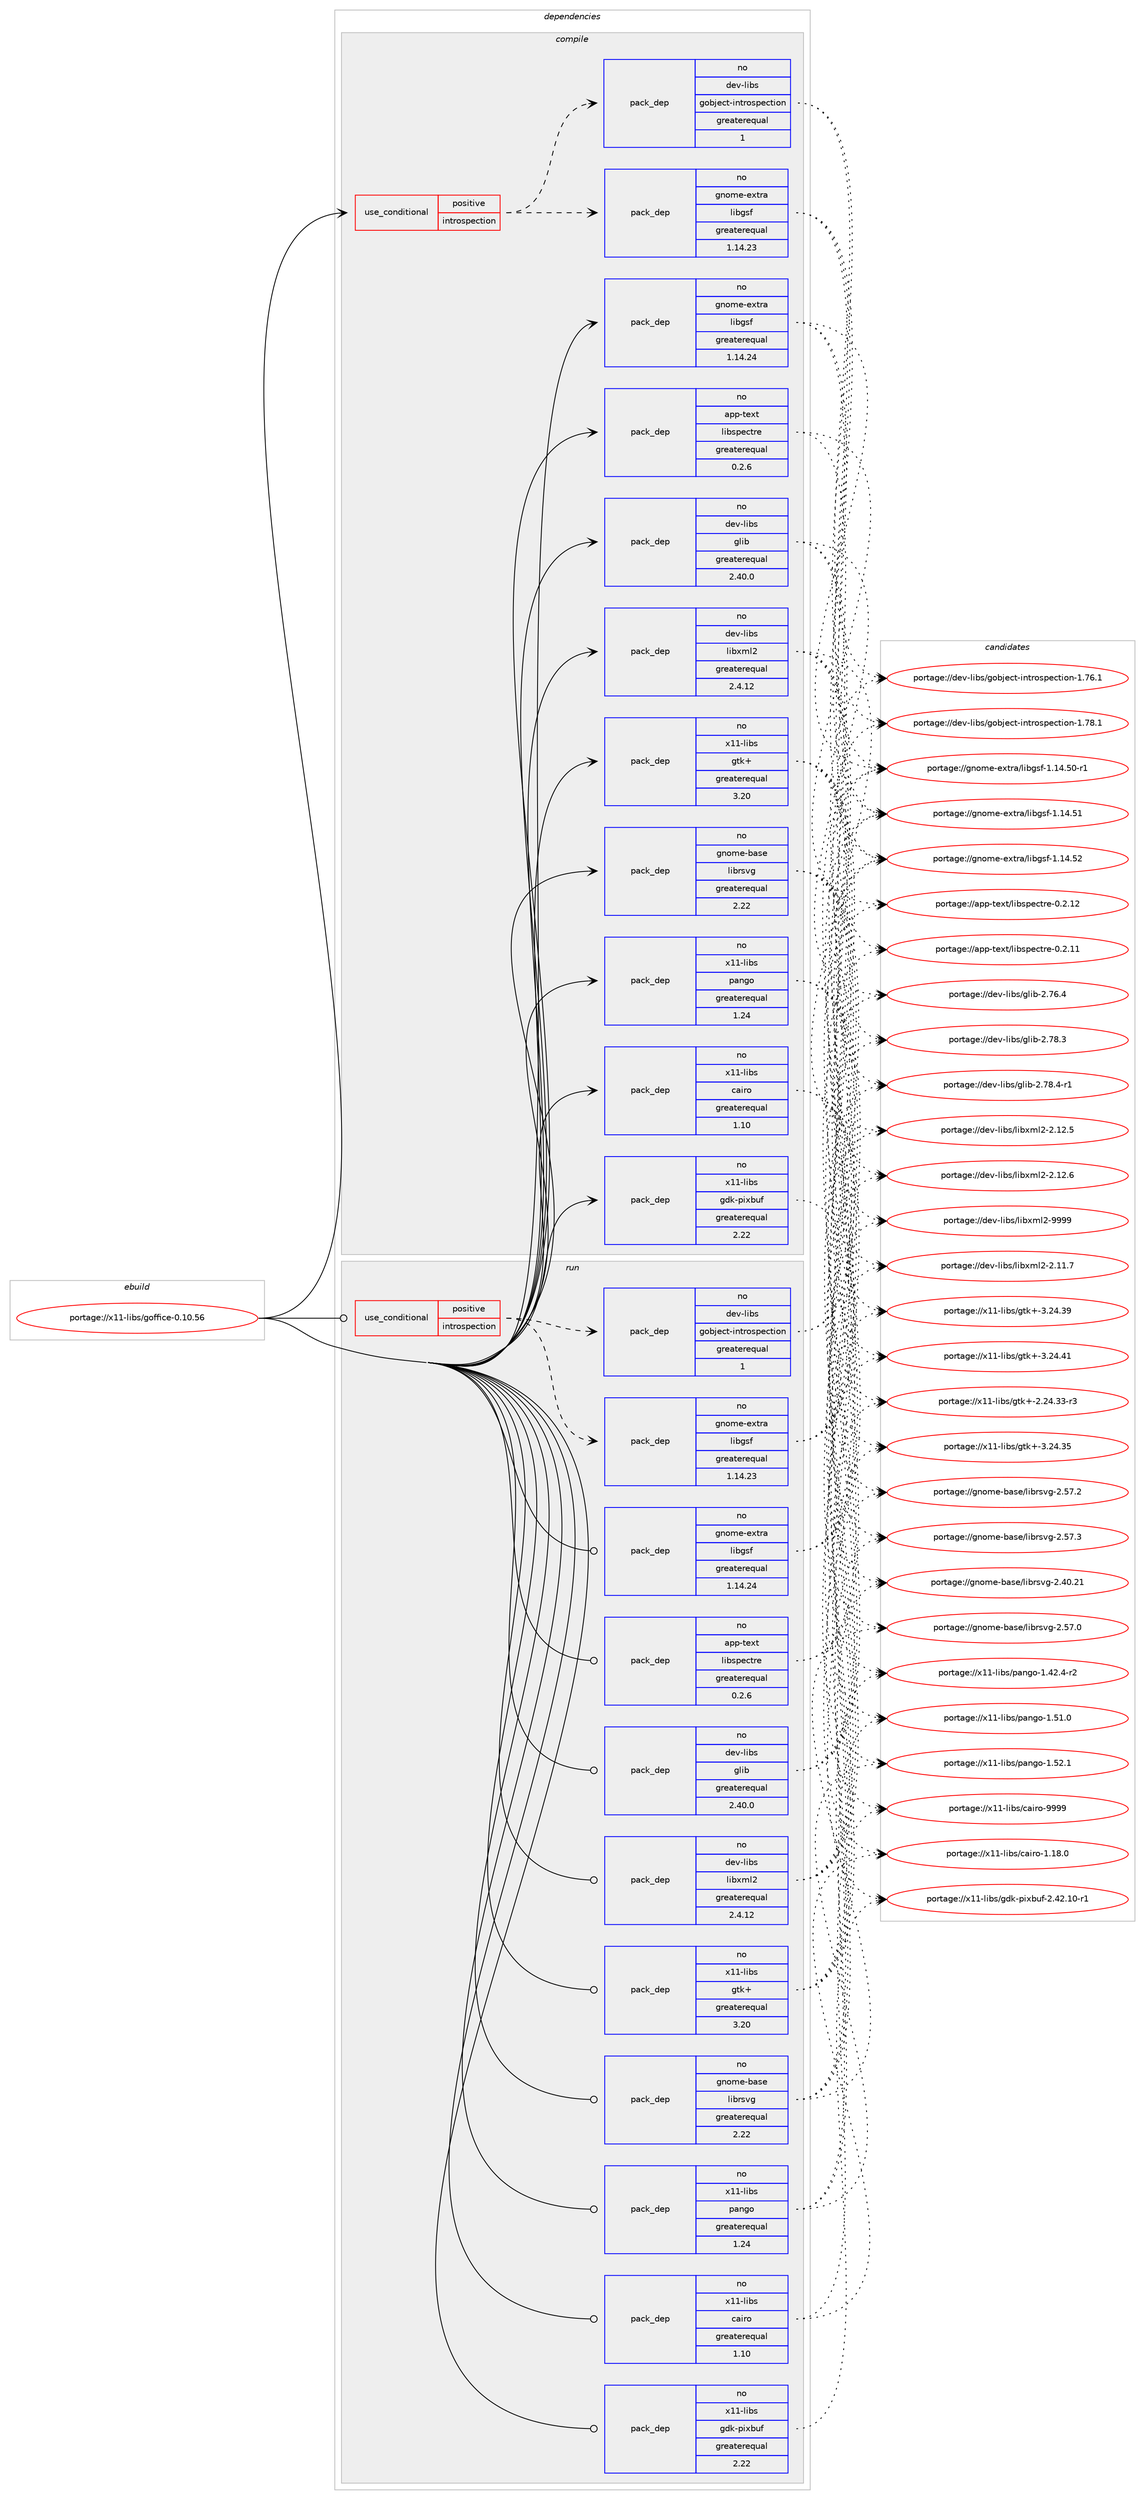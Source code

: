 digraph prolog {

# *************
# Graph options
# *************

newrank=true;
concentrate=true;
compound=true;
graph [rankdir=LR,fontname=Helvetica,fontsize=10,ranksep=1.5];#, ranksep=2.5, nodesep=0.2];
edge  [arrowhead=vee];
node  [fontname=Helvetica,fontsize=10];

# **********
# The ebuild
# **********

subgraph cluster_leftcol {
color=gray;
rank=same;
label=<<i>ebuild</i>>;
id [label="portage://x11-libs/goffice-0.10.56", color=red, width=4, href="../x11-libs/goffice-0.10.56.svg"];
}

# ****************
# The dependencies
# ****************

subgraph cluster_midcol {
color=gray;
label=<<i>dependencies</i>>;
subgraph cluster_compile {
fillcolor="#eeeeee";
style=filled;
label=<<i>compile</i>>;
subgraph cond3862 {
dependency6241 [label=<<TABLE BORDER="0" CELLBORDER="1" CELLSPACING="0" CELLPADDING="4"><TR><TD ROWSPAN="3" CELLPADDING="10">use_conditional</TD></TR><TR><TD>positive</TD></TR><TR><TD>introspection</TD></TR></TABLE>>, shape=none, color=red];
subgraph pack2230 {
dependency6242 [label=<<TABLE BORDER="0" CELLBORDER="1" CELLSPACING="0" CELLPADDING="4" WIDTH="220"><TR><TD ROWSPAN="6" CELLPADDING="30">pack_dep</TD></TR><TR><TD WIDTH="110">no</TD></TR><TR><TD>dev-libs</TD></TR><TR><TD>gobject-introspection</TD></TR><TR><TD>greaterequal</TD></TR><TR><TD>1</TD></TR></TABLE>>, shape=none, color=blue];
}
dependency6241:e -> dependency6242:w [weight=20,style="dashed",arrowhead="vee"];
subgraph pack2231 {
dependency6243 [label=<<TABLE BORDER="0" CELLBORDER="1" CELLSPACING="0" CELLPADDING="4" WIDTH="220"><TR><TD ROWSPAN="6" CELLPADDING="30">pack_dep</TD></TR><TR><TD WIDTH="110">no</TD></TR><TR><TD>gnome-extra</TD></TR><TR><TD>libgsf</TD></TR><TR><TD>greaterequal</TD></TR><TR><TD>1.14.23</TD></TR></TABLE>>, shape=none, color=blue];
}
dependency6241:e -> dependency6243:w [weight=20,style="dashed",arrowhead="vee"];
}
id:e -> dependency6241:w [weight=20,style="solid",arrowhead="vee"];
subgraph pack2232 {
dependency6244 [label=<<TABLE BORDER="0" CELLBORDER="1" CELLSPACING="0" CELLPADDING="4" WIDTH="220"><TR><TD ROWSPAN="6" CELLPADDING="30">pack_dep</TD></TR><TR><TD WIDTH="110">no</TD></TR><TR><TD>app-text</TD></TR><TR><TD>libspectre</TD></TR><TR><TD>greaterequal</TD></TR><TR><TD>0.2.6</TD></TR></TABLE>>, shape=none, color=blue];
}
id:e -> dependency6244:w [weight=20,style="solid",arrowhead="vee"];
subgraph pack2233 {
dependency6245 [label=<<TABLE BORDER="0" CELLBORDER="1" CELLSPACING="0" CELLPADDING="4" WIDTH="220"><TR><TD ROWSPAN="6" CELLPADDING="30">pack_dep</TD></TR><TR><TD WIDTH="110">no</TD></TR><TR><TD>dev-libs</TD></TR><TR><TD>glib</TD></TR><TR><TD>greaterequal</TD></TR><TR><TD>2.40.0</TD></TR></TABLE>>, shape=none, color=blue];
}
id:e -> dependency6245:w [weight=20,style="solid",arrowhead="vee"];
subgraph pack2234 {
dependency6246 [label=<<TABLE BORDER="0" CELLBORDER="1" CELLSPACING="0" CELLPADDING="4" WIDTH="220"><TR><TD ROWSPAN="6" CELLPADDING="30">pack_dep</TD></TR><TR><TD WIDTH="110">no</TD></TR><TR><TD>dev-libs</TD></TR><TR><TD>libxml2</TD></TR><TR><TD>greaterequal</TD></TR><TR><TD>2.4.12</TD></TR></TABLE>>, shape=none, color=blue];
}
id:e -> dependency6246:w [weight=20,style="solid",arrowhead="vee"];
# *** BEGIN UNKNOWN DEPENDENCY TYPE (TODO) ***
# id -> package_dependency(portage://x11-libs/goffice-0.10.56,install,no,dev-libs,libxslt,none,[,,],[],[])
# *** END UNKNOWN DEPENDENCY TYPE (TODO) ***

subgraph pack2235 {
dependency6247 [label=<<TABLE BORDER="0" CELLBORDER="1" CELLSPACING="0" CELLPADDING="4" WIDTH="220"><TR><TD ROWSPAN="6" CELLPADDING="30">pack_dep</TD></TR><TR><TD WIDTH="110">no</TD></TR><TR><TD>gnome-base</TD></TR><TR><TD>librsvg</TD></TR><TR><TD>greaterequal</TD></TR><TR><TD>2.22</TD></TR></TABLE>>, shape=none, color=blue];
}
id:e -> dependency6247:w [weight=20,style="solid",arrowhead="vee"];
subgraph pack2236 {
dependency6248 [label=<<TABLE BORDER="0" CELLBORDER="1" CELLSPACING="0" CELLPADDING="4" WIDTH="220"><TR><TD ROWSPAN="6" CELLPADDING="30">pack_dep</TD></TR><TR><TD WIDTH="110">no</TD></TR><TR><TD>gnome-extra</TD></TR><TR><TD>libgsf</TD></TR><TR><TD>greaterequal</TD></TR><TR><TD>1.14.24</TD></TR></TABLE>>, shape=none, color=blue];
}
id:e -> dependency6248:w [weight=20,style="solid",arrowhead="vee"];
subgraph pack2237 {
dependency6249 [label=<<TABLE BORDER="0" CELLBORDER="1" CELLSPACING="0" CELLPADDING="4" WIDTH="220"><TR><TD ROWSPAN="6" CELLPADDING="30">pack_dep</TD></TR><TR><TD WIDTH="110">no</TD></TR><TR><TD>x11-libs</TD></TR><TR><TD>cairo</TD></TR><TR><TD>greaterequal</TD></TR><TR><TD>1.10</TD></TR></TABLE>>, shape=none, color=blue];
}
id:e -> dependency6249:w [weight=20,style="solid",arrowhead="vee"];
subgraph pack2238 {
dependency6250 [label=<<TABLE BORDER="0" CELLBORDER="1" CELLSPACING="0" CELLPADDING="4" WIDTH="220"><TR><TD ROWSPAN="6" CELLPADDING="30">pack_dep</TD></TR><TR><TD WIDTH="110">no</TD></TR><TR><TD>x11-libs</TD></TR><TR><TD>gdk-pixbuf</TD></TR><TR><TD>greaterequal</TD></TR><TR><TD>2.22</TD></TR></TABLE>>, shape=none, color=blue];
}
id:e -> dependency6250:w [weight=20,style="solid",arrowhead="vee"];
subgraph pack2239 {
dependency6251 [label=<<TABLE BORDER="0" CELLBORDER="1" CELLSPACING="0" CELLPADDING="4" WIDTH="220"><TR><TD ROWSPAN="6" CELLPADDING="30">pack_dep</TD></TR><TR><TD WIDTH="110">no</TD></TR><TR><TD>x11-libs</TD></TR><TR><TD>gtk+</TD></TR><TR><TD>greaterequal</TD></TR><TR><TD>3.20</TD></TR></TABLE>>, shape=none, color=blue];
}
id:e -> dependency6251:w [weight=20,style="solid",arrowhead="vee"];
# *** BEGIN UNKNOWN DEPENDENCY TYPE (TODO) ***
# id -> package_dependency(portage://x11-libs/goffice-0.10.56,install,no,x11-libs,libXext,none,[,,],any_same_slot,[])
# *** END UNKNOWN DEPENDENCY TYPE (TODO) ***

# *** BEGIN UNKNOWN DEPENDENCY TYPE (TODO) ***
# id -> package_dependency(portage://x11-libs/goffice-0.10.56,install,no,x11-libs,libXrender,none,[,,],any_same_slot,[])
# *** END UNKNOWN DEPENDENCY TYPE (TODO) ***

subgraph pack2240 {
dependency6252 [label=<<TABLE BORDER="0" CELLBORDER="1" CELLSPACING="0" CELLPADDING="4" WIDTH="220"><TR><TD ROWSPAN="6" CELLPADDING="30">pack_dep</TD></TR><TR><TD WIDTH="110">no</TD></TR><TR><TD>x11-libs</TD></TR><TR><TD>pango</TD></TR><TR><TD>greaterequal</TD></TR><TR><TD>1.24</TD></TR></TABLE>>, shape=none, color=blue];
}
id:e -> dependency6252:w [weight=20,style="solid",arrowhead="vee"];
}
subgraph cluster_compileandrun {
fillcolor="#eeeeee";
style=filled;
label=<<i>compile and run</i>>;
}
subgraph cluster_run {
fillcolor="#eeeeee";
style=filled;
label=<<i>run</i>>;
subgraph cond3863 {
dependency6253 [label=<<TABLE BORDER="0" CELLBORDER="1" CELLSPACING="0" CELLPADDING="4"><TR><TD ROWSPAN="3" CELLPADDING="10">use_conditional</TD></TR><TR><TD>positive</TD></TR><TR><TD>introspection</TD></TR></TABLE>>, shape=none, color=red];
subgraph pack2241 {
dependency6254 [label=<<TABLE BORDER="0" CELLBORDER="1" CELLSPACING="0" CELLPADDING="4" WIDTH="220"><TR><TD ROWSPAN="6" CELLPADDING="30">pack_dep</TD></TR><TR><TD WIDTH="110">no</TD></TR><TR><TD>dev-libs</TD></TR><TR><TD>gobject-introspection</TD></TR><TR><TD>greaterequal</TD></TR><TR><TD>1</TD></TR></TABLE>>, shape=none, color=blue];
}
dependency6253:e -> dependency6254:w [weight=20,style="dashed",arrowhead="vee"];
subgraph pack2242 {
dependency6255 [label=<<TABLE BORDER="0" CELLBORDER="1" CELLSPACING="0" CELLPADDING="4" WIDTH="220"><TR><TD ROWSPAN="6" CELLPADDING="30">pack_dep</TD></TR><TR><TD WIDTH="110">no</TD></TR><TR><TD>gnome-extra</TD></TR><TR><TD>libgsf</TD></TR><TR><TD>greaterequal</TD></TR><TR><TD>1.14.23</TD></TR></TABLE>>, shape=none, color=blue];
}
dependency6253:e -> dependency6255:w [weight=20,style="dashed",arrowhead="vee"];
}
id:e -> dependency6253:w [weight=20,style="solid",arrowhead="odot"];
subgraph pack2243 {
dependency6256 [label=<<TABLE BORDER="0" CELLBORDER="1" CELLSPACING="0" CELLPADDING="4" WIDTH="220"><TR><TD ROWSPAN="6" CELLPADDING="30">pack_dep</TD></TR><TR><TD WIDTH="110">no</TD></TR><TR><TD>app-text</TD></TR><TR><TD>libspectre</TD></TR><TR><TD>greaterequal</TD></TR><TR><TD>0.2.6</TD></TR></TABLE>>, shape=none, color=blue];
}
id:e -> dependency6256:w [weight=20,style="solid",arrowhead="odot"];
subgraph pack2244 {
dependency6257 [label=<<TABLE BORDER="0" CELLBORDER="1" CELLSPACING="0" CELLPADDING="4" WIDTH="220"><TR><TD ROWSPAN="6" CELLPADDING="30">pack_dep</TD></TR><TR><TD WIDTH="110">no</TD></TR><TR><TD>dev-libs</TD></TR><TR><TD>glib</TD></TR><TR><TD>greaterequal</TD></TR><TR><TD>2.40.0</TD></TR></TABLE>>, shape=none, color=blue];
}
id:e -> dependency6257:w [weight=20,style="solid",arrowhead="odot"];
subgraph pack2245 {
dependency6258 [label=<<TABLE BORDER="0" CELLBORDER="1" CELLSPACING="0" CELLPADDING="4" WIDTH="220"><TR><TD ROWSPAN="6" CELLPADDING="30">pack_dep</TD></TR><TR><TD WIDTH="110">no</TD></TR><TR><TD>dev-libs</TD></TR><TR><TD>libxml2</TD></TR><TR><TD>greaterequal</TD></TR><TR><TD>2.4.12</TD></TR></TABLE>>, shape=none, color=blue];
}
id:e -> dependency6258:w [weight=20,style="solid",arrowhead="odot"];
# *** BEGIN UNKNOWN DEPENDENCY TYPE (TODO) ***
# id -> package_dependency(portage://x11-libs/goffice-0.10.56,run,no,dev-libs,libxslt,none,[,,],[],[])
# *** END UNKNOWN DEPENDENCY TYPE (TODO) ***

subgraph pack2246 {
dependency6259 [label=<<TABLE BORDER="0" CELLBORDER="1" CELLSPACING="0" CELLPADDING="4" WIDTH="220"><TR><TD ROWSPAN="6" CELLPADDING="30">pack_dep</TD></TR><TR><TD WIDTH="110">no</TD></TR><TR><TD>gnome-base</TD></TR><TR><TD>librsvg</TD></TR><TR><TD>greaterequal</TD></TR><TR><TD>2.22</TD></TR></TABLE>>, shape=none, color=blue];
}
id:e -> dependency6259:w [weight=20,style="solid",arrowhead="odot"];
subgraph pack2247 {
dependency6260 [label=<<TABLE BORDER="0" CELLBORDER="1" CELLSPACING="0" CELLPADDING="4" WIDTH="220"><TR><TD ROWSPAN="6" CELLPADDING="30">pack_dep</TD></TR><TR><TD WIDTH="110">no</TD></TR><TR><TD>gnome-extra</TD></TR><TR><TD>libgsf</TD></TR><TR><TD>greaterequal</TD></TR><TR><TD>1.14.24</TD></TR></TABLE>>, shape=none, color=blue];
}
id:e -> dependency6260:w [weight=20,style="solid",arrowhead="odot"];
subgraph pack2248 {
dependency6261 [label=<<TABLE BORDER="0" CELLBORDER="1" CELLSPACING="0" CELLPADDING="4" WIDTH="220"><TR><TD ROWSPAN="6" CELLPADDING="30">pack_dep</TD></TR><TR><TD WIDTH="110">no</TD></TR><TR><TD>x11-libs</TD></TR><TR><TD>cairo</TD></TR><TR><TD>greaterequal</TD></TR><TR><TD>1.10</TD></TR></TABLE>>, shape=none, color=blue];
}
id:e -> dependency6261:w [weight=20,style="solid",arrowhead="odot"];
subgraph pack2249 {
dependency6262 [label=<<TABLE BORDER="0" CELLBORDER="1" CELLSPACING="0" CELLPADDING="4" WIDTH="220"><TR><TD ROWSPAN="6" CELLPADDING="30">pack_dep</TD></TR><TR><TD WIDTH="110">no</TD></TR><TR><TD>x11-libs</TD></TR><TR><TD>gdk-pixbuf</TD></TR><TR><TD>greaterequal</TD></TR><TR><TD>2.22</TD></TR></TABLE>>, shape=none, color=blue];
}
id:e -> dependency6262:w [weight=20,style="solid",arrowhead="odot"];
subgraph pack2250 {
dependency6263 [label=<<TABLE BORDER="0" CELLBORDER="1" CELLSPACING="0" CELLPADDING="4" WIDTH="220"><TR><TD ROWSPAN="6" CELLPADDING="30">pack_dep</TD></TR><TR><TD WIDTH="110">no</TD></TR><TR><TD>x11-libs</TD></TR><TR><TD>gtk+</TD></TR><TR><TD>greaterequal</TD></TR><TR><TD>3.20</TD></TR></TABLE>>, shape=none, color=blue];
}
id:e -> dependency6263:w [weight=20,style="solid",arrowhead="odot"];
# *** BEGIN UNKNOWN DEPENDENCY TYPE (TODO) ***
# id -> package_dependency(portage://x11-libs/goffice-0.10.56,run,no,x11-libs,libXext,none,[,,],any_same_slot,[])
# *** END UNKNOWN DEPENDENCY TYPE (TODO) ***

# *** BEGIN UNKNOWN DEPENDENCY TYPE (TODO) ***
# id -> package_dependency(portage://x11-libs/goffice-0.10.56,run,no,x11-libs,libXrender,none,[,,],any_same_slot,[])
# *** END UNKNOWN DEPENDENCY TYPE (TODO) ***

subgraph pack2251 {
dependency6264 [label=<<TABLE BORDER="0" CELLBORDER="1" CELLSPACING="0" CELLPADDING="4" WIDTH="220"><TR><TD ROWSPAN="6" CELLPADDING="30">pack_dep</TD></TR><TR><TD WIDTH="110">no</TD></TR><TR><TD>x11-libs</TD></TR><TR><TD>pango</TD></TR><TR><TD>greaterequal</TD></TR><TR><TD>1.24</TD></TR></TABLE>>, shape=none, color=blue];
}
id:e -> dependency6264:w [weight=20,style="solid",arrowhead="odot"];
}
}

# **************
# The candidates
# **************

subgraph cluster_choices {
rank=same;
color=gray;
label=<<i>candidates</i>>;

subgraph choice2230 {
color=black;
nodesep=1;
choice1001011184510810598115471031119810610199116451051101161141111151121019911610511111045494655544649 [label="portage://dev-libs/gobject-introspection-1.76.1", color=red, width=4,href="../dev-libs/gobject-introspection-1.76.1.svg"];
choice1001011184510810598115471031119810610199116451051101161141111151121019911610511111045494655564649 [label="portage://dev-libs/gobject-introspection-1.78.1", color=red, width=4,href="../dev-libs/gobject-introspection-1.78.1.svg"];
dependency6242:e -> choice1001011184510810598115471031119810610199116451051101161141111151121019911610511111045494655544649:w [style=dotted,weight="100"];
dependency6242:e -> choice1001011184510810598115471031119810610199116451051101161141111151121019911610511111045494655564649:w [style=dotted,weight="100"];
}
subgraph choice2231 {
color=black;
nodesep=1;
choice1031101111091014510112011611497471081059810311510245494649524653484511449 [label="portage://gnome-extra/libgsf-1.14.50-r1", color=red, width=4,href="../gnome-extra/libgsf-1.14.50-r1.svg"];
choice103110111109101451011201161149747108105981031151024549464952465349 [label="portage://gnome-extra/libgsf-1.14.51", color=red, width=4,href="../gnome-extra/libgsf-1.14.51.svg"];
choice103110111109101451011201161149747108105981031151024549464952465350 [label="portage://gnome-extra/libgsf-1.14.52", color=red, width=4,href="../gnome-extra/libgsf-1.14.52.svg"];
dependency6243:e -> choice1031101111091014510112011611497471081059810311510245494649524653484511449:w [style=dotted,weight="100"];
dependency6243:e -> choice103110111109101451011201161149747108105981031151024549464952465349:w [style=dotted,weight="100"];
dependency6243:e -> choice103110111109101451011201161149747108105981031151024549464952465350:w [style=dotted,weight="100"];
}
subgraph choice2232 {
color=black;
nodesep=1;
choice971121124511610112011647108105981151121019911611410145484650464949 [label="portage://app-text/libspectre-0.2.11", color=red, width=4,href="../app-text/libspectre-0.2.11.svg"];
choice971121124511610112011647108105981151121019911611410145484650464950 [label="portage://app-text/libspectre-0.2.12", color=red, width=4,href="../app-text/libspectre-0.2.12.svg"];
dependency6244:e -> choice971121124511610112011647108105981151121019911611410145484650464949:w [style=dotted,weight="100"];
dependency6244:e -> choice971121124511610112011647108105981151121019911611410145484650464950:w [style=dotted,weight="100"];
}
subgraph choice2233 {
color=black;
nodesep=1;
choice1001011184510810598115471031081059845504655544652 [label="portage://dev-libs/glib-2.76.4", color=red, width=4,href="../dev-libs/glib-2.76.4.svg"];
choice1001011184510810598115471031081059845504655564651 [label="portage://dev-libs/glib-2.78.3", color=red, width=4,href="../dev-libs/glib-2.78.3.svg"];
choice10010111845108105981154710310810598455046555646524511449 [label="portage://dev-libs/glib-2.78.4-r1", color=red, width=4,href="../dev-libs/glib-2.78.4-r1.svg"];
dependency6245:e -> choice1001011184510810598115471031081059845504655544652:w [style=dotted,weight="100"];
dependency6245:e -> choice1001011184510810598115471031081059845504655564651:w [style=dotted,weight="100"];
dependency6245:e -> choice10010111845108105981154710310810598455046555646524511449:w [style=dotted,weight="100"];
}
subgraph choice2234 {
color=black;
nodesep=1;
choice100101118451081059811547108105981201091085045504649494655 [label="portage://dev-libs/libxml2-2.11.7", color=red, width=4,href="../dev-libs/libxml2-2.11.7.svg"];
choice100101118451081059811547108105981201091085045504649504653 [label="portage://dev-libs/libxml2-2.12.5", color=red, width=4,href="../dev-libs/libxml2-2.12.5.svg"];
choice100101118451081059811547108105981201091085045504649504654 [label="portage://dev-libs/libxml2-2.12.6", color=red, width=4,href="../dev-libs/libxml2-2.12.6.svg"];
choice10010111845108105981154710810598120109108504557575757 [label="portage://dev-libs/libxml2-9999", color=red, width=4,href="../dev-libs/libxml2-9999.svg"];
dependency6246:e -> choice100101118451081059811547108105981201091085045504649494655:w [style=dotted,weight="100"];
dependency6246:e -> choice100101118451081059811547108105981201091085045504649504653:w [style=dotted,weight="100"];
dependency6246:e -> choice100101118451081059811547108105981201091085045504649504654:w [style=dotted,weight="100"];
dependency6246:e -> choice10010111845108105981154710810598120109108504557575757:w [style=dotted,weight="100"];
}
subgraph choice2235 {
color=black;
nodesep=1;
choice10311011110910145989711510147108105981141151181034550465248465049 [label="portage://gnome-base/librsvg-2.40.21", color=red, width=4,href="../gnome-base/librsvg-2.40.21.svg"];
choice103110111109101459897115101471081059811411511810345504653554648 [label="portage://gnome-base/librsvg-2.57.0", color=red, width=4,href="../gnome-base/librsvg-2.57.0.svg"];
choice103110111109101459897115101471081059811411511810345504653554650 [label="portage://gnome-base/librsvg-2.57.2", color=red, width=4,href="../gnome-base/librsvg-2.57.2.svg"];
choice103110111109101459897115101471081059811411511810345504653554651 [label="portage://gnome-base/librsvg-2.57.3", color=red, width=4,href="../gnome-base/librsvg-2.57.3.svg"];
dependency6247:e -> choice10311011110910145989711510147108105981141151181034550465248465049:w [style=dotted,weight="100"];
dependency6247:e -> choice103110111109101459897115101471081059811411511810345504653554648:w [style=dotted,weight="100"];
dependency6247:e -> choice103110111109101459897115101471081059811411511810345504653554650:w [style=dotted,weight="100"];
dependency6247:e -> choice103110111109101459897115101471081059811411511810345504653554651:w [style=dotted,weight="100"];
}
subgraph choice2236 {
color=black;
nodesep=1;
choice1031101111091014510112011611497471081059810311510245494649524653484511449 [label="portage://gnome-extra/libgsf-1.14.50-r1", color=red, width=4,href="../gnome-extra/libgsf-1.14.50-r1.svg"];
choice103110111109101451011201161149747108105981031151024549464952465349 [label="portage://gnome-extra/libgsf-1.14.51", color=red, width=4,href="../gnome-extra/libgsf-1.14.51.svg"];
choice103110111109101451011201161149747108105981031151024549464952465350 [label="portage://gnome-extra/libgsf-1.14.52", color=red, width=4,href="../gnome-extra/libgsf-1.14.52.svg"];
dependency6248:e -> choice1031101111091014510112011611497471081059810311510245494649524653484511449:w [style=dotted,weight="100"];
dependency6248:e -> choice103110111109101451011201161149747108105981031151024549464952465349:w [style=dotted,weight="100"];
dependency6248:e -> choice103110111109101451011201161149747108105981031151024549464952465350:w [style=dotted,weight="100"];
}
subgraph choice2237 {
color=black;
nodesep=1;
choice1204949451081059811547999710511411145494649564648 [label="portage://x11-libs/cairo-1.18.0", color=red, width=4,href="../x11-libs/cairo-1.18.0.svg"];
choice120494945108105981154799971051141114557575757 [label="portage://x11-libs/cairo-9999", color=red, width=4,href="../x11-libs/cairo-9999.svg"];
dependency6249:e -> choice1204949451081059811547999710511411145494649564648:w [style=dotted,weight="100"];
dependency6249:e -> choice120494945108105981154799971051141114557575757:w [style=dotted,weight="100"];
}
subgraph choice2238 {
color=black;
nodesep=1;
choice1204949451081059811547103100107451121051209811710245504652504649484511449 [label="portage://x11-libs/gdk-pixbuf-2.42.10-r1", color=red, width=4,href="../x11-libs/gdk-pixbuf-2.42.10-r1.svg"];
dependency6250:e -> choice1204949451081059811547103100107451121051209811710245504652504649484511449:w [style=dotted,weight="100"];
}
subgraph choice2239 {
color=black;
nodesep=1;
choice12049494510810598115471031161074345504650524651514511451 [label="portage://x11-libs/gtk+-2.24.33-r3", color=red, width=4,href="../x11-libs/gtk+-2.24.33-r3.svg"];
choice1204949451081059811547103116107434551465052465153 [label="portage://x11-libs/gtk+-3.24.35", color=red, width=4,href="../x11-libs/gtk+-3.24.35.svg"];
choice1204949451081059811547103116107434551465052465157 [label="portage://x11-libs/gtk+-3.24.39", color=red, width=4,href="../x11-libs/gtk+-3.24.39.svg"];
choice1204949451081059811547103116107434551465052465249 [label="portage://x11-libs/gtk+-3.24.41", color=red, width=4,href="../x11-libs/gtk+-3.24.41.svg"];
dependency6251:e -> choice12049494510810598115471031161074345504650524651514511451:w [style=dotted,weight="100"];
dependency6251:e -> choice1204949451081059811547103116107434551465052465153:w [style=dotted,weight="100"];
dependency6251:e -> choice1204949451081059811547103116107434551465052465157:w [style=dotted,weight="100"];
dependency6251:e -> choice1204949451081059811547103116107434551465052465249:w [style=dotted,weight="100"];
}
subgraph choice2240 {
color=black;
nodesep=1;
choice120494945108105981154711297110103111454946525046524511450 [label="portage://x11-libs/pango-1.42.4-r2", color=red, width=4,href="../x11-libs/pango-1.42.4-r2.svg"];
choice12049494510810598115471129711010311145494653494648 [label="portage://x11-libs/pango-1.51.0", color=red, width=4,href="../x11-libs/pango-1.51.0.svg"];
choice12049494510810598115471129711010311145494653504649 [label="portage://x11-libs/pango-1.52.1", color=red, width=4,href="../x11-libs/pango-1.52.1.svg"];
dependency6252:e -> choice120494945108105981154711297110103111454946525046524511450:w [style=dotted,weight="100"];
dependency6252:e -> choice12049494510810598115471129711010311145494653494648:w [style=dotted,weight="100"];
dependency6252:e -> choice12049494510810598115471129711010311145494653504649:w [style=dotted,weight="100"];
}
subgraph choice2241 {
color=black;
nodesep=1;
choice1001011184510810598115471031119810610199116451051101161141111151121019911610511111045494655544649 [label="portage://dev-libs/gobject-introspection-1.76.1", color=red, width=4,href="../dev-libs/gobject-introspection-1.76.1.svg"];
choice1001011184510810598115471031119810610199116451051101161141111151121019911610511111045494655564649 [label="portage://dev-libs/gobject-introspection-1.78.1", color=red, width=4,href="../dev-libs/gobject-introspection-1.78.1.svg"];
dependency6254:e -> choice1001011184510810598115471031119810610199116451051101161141111151121019911610511111045494655544649:w [style=dotted,weight="100"];
dependency6254:e -> choice1001011184510810598115471031119810610199116451051101161141111151121019911610511111045494655564649:w [style=dotted,weight="100"];
}
subgraph choice2242 {
color=black;
nodesep=1;
choice1031101111091014510112011611497471081059810311510245494649524653484511449 [label="portage://gnome-extra/libgsf-1.14.50-r1", color=red, width=4,href="../gnome-extra/libgsf-1.14.50-r1.svg"];
choice103110111109101451011201161149747108105981031151024549464952465349 [label="portage://gnome-extra/libgsf-1.14.51", color=red, width=4,href="../gnome-extra/libgsf-1.14.51.svg"];
choice103110111109101451011201161149747108105981031151024549464952465350 [label="portage://gnome-extra/libgsf-1.14.52", color=red, width=4,href="../gnome-extra/libgsf-1.14.52.svg"];
dependency6255:e -> choice1031101111091014510112011611497471081059810311510245494649524653484511449:w [style=dotted,weight="100"];
dependency6255:e -> choice103110111109101451011201161149747108105981031151024549464952465349:w [style=dotted,weight="100"];
dependency6255:e -> choice103110111109101451011201161149747108105981031151024549464952465350:w [style=dotted,weight="100"];
}
subgraph choice2243 {
color=black;
nodesep=1;
choice971121124511610112011647108105981151121019911611410145484650464949 [label="portage://app-text/libspectre-0.2.11", color=red, width=4,href="../app-text/libspectre-0.2.11.svg"];
choice971121124511610112011647108105981151121019911611410145484650464950 [label="portage://app-text/libspectre-0.2.12", color=red, width=4,href="../app-text/libspectre-0.2.12.svg"];
dependency6256:e -> choice971121124511610112011647108105981151121019911611410145484650464949:w [style=dotted,weight="100"];
dependency6256:e -> choice971121124511610112011647108105981151121019911611410145484650464950:w [style=dotted,weight="100"];
}
subgraph choice2244 {
color=black;
nodesep=1;
choice1001011184510810598115471031081059845504655544652 [label="portage://dev-libs/glib-2.76.4", color=red, width=4,href="../dev-libs/glib-2.76.4.svg"];
choice1001011184510810598115471031081059845504655564651 [label="portage://dev-libs/glib-2.78.3", color=red, width=4,href="../dev-libs/glib-2.78.3.svg"];
choice10010111845108105981154710310810598455046555646524511449 [label="portage://dev-libs/glib-2.78.4-r1", color=red, width=4,href="../dev-libs/glib-2.78.4-r1.svg"];
dependency6257:e -> choice1001011184510810598115471031081059845504655544652:w [style=dotted,weight="100"];
dependency6257:e -> choice1001011184510810598115471031081059845504655564651:w [style=dotted,weight="100"];
dependency6257:e -> choice10010111845108105981154710310810598455046555646524511449:w [style=dotted,weight="100"];
}
subgraph choice2245 {
color=black;
nodesep=1;
choice100101118451081059811547108105981201091085045504649494655 [label="portage://dev-libs/libxml2-2.11.7", color=red, width=4,href="../dev-libs/libxml2-2.11.7.svg"];
choice100101118451081059811547108105981201091085045504649504653 [label="portage://dev-libs/libxml2-2.12.5", color=red, width=4,href="../dev-libs/libxml2-2.12.5.svg"];
choice100101118451081059811547108105981201091085045504649504654 [label="portage://dev-libs/libxml2-2.12.6", color=red, width=4,href="../dev-libs/libxml2-2.12.6.svg"];
choice10010111845108105981154710810598120109108504557575757 [label="portage://dev-libs/libxml2-9999", color=red, width=4,href="../dev-libs/libxml2-9999.svg"];
dependency6258:e -> choice100101118451081059811547108105981201091085045504649494655:w [style=dotted,weight="100"];
dependency6258:e -> choice100101118451081059811547108105981201091085045504649504653:w [style=dotted,weight="100"];
dependency6258:e -> choice100101118451081059811547108105981201091085045504649504654:w [style=dotted,weight="100"];
dependency6258:e -> choice10010111845108105981154710810598120109108504557575757:w [style=dotted,weight="100"];
}
subgraph choice2246 {
color=black;
nodesep=1;
choice10311011110910145989711510147108105981141151181034550465248465049 [label="portage://gnome-base/librsvg-2.40.21", color=red, width=4,href="../gnome-base/librsvg-2.40.21.svg"];
choice103110111109101459897115101471081059811411511810345504653554648 [label="portage://gnome-base/librsvg-2.57.0", color=red, width=4,href="../gnome-base/librsvg-2.57.0.svg"];
choice103110111109101459897115101471081059811411511810345504653554650 [label="portage://gnome-base/librsvg-2.57.2", color=red, width=4,href="../gnome-base/librsvg-2.57.2.svg"];
choice103110111109101459897115101471081059811411511810345504653554651 [label="portage://gnome-base/librsvg-2.57.3", color=red, width=4,href="../gnome-base/librsvg-2.57.3.svg"];
dependency6259:e -> choice10311011110910145989711510147108105981141151181034550465248465049:w [style=dotted,weight="100"];
dependency6259:e -> choice103110111109101459897115101471081059811411511810345504653554648:w [style=dotted,weight="100"];
dependency6259:e -> choice103110111109101459897115101471081059811411511810345504653554650:w [style=dotted,weight="100"];
dependency6259:e -> choice103110111109101459897115101471081059811411511810345504653554651:w [style=dotted,weight="100"];
}
subgraph choice2247 {
color=black;
nodesep=1;
choice1031101111091014510112011611497471081059810311510245494649524653484511449 [label="portage://gnome-extra/libgsf-1.14.50-r1", color=red, width=4,href="../gnome-extra/libgsf-1.14.50-r1.svg"];
choice103110111109101451011201161149747108105981031151024549464952465349 [label="portage://gnome-extra/libgsf-1.14.51", color=red, width=4,href="../gnome-extra/libgsf-1.14.51.svg"];
choice103110111109101451011201161149747108105981031151024549464952465350 [label="portage://gnome-extra/libgsf-1.14.52", color=red, width=4,href="../gnome-extra/libgsf-1.14.52.svg"];
dependency6260:e -> choice1031101111091014510112011611497471081059810311510245494649524653484511449:w [style=dotted,weight="100"];
dependency6260:e -> choice103110111109101451011201161149747108105981031151024549464952465349:w [style=dotted,weight="100"];
dependency6260:e -> choice103110111109101451011201161149747108105981031151024549464952465350:w [style=dotted,weight="100"];
}
subgraph choice2248 {
color=black;
nodesep=1;
choice1204949451081059811547999710511411145494649564648 [label="portage://x11-libs/cairo-1.18.0", color=red, width=4,href="../x11-libs/cairo-1.18.0.svg"];
choice120494945108105981154799971051141114557575757 [label="portage://x11-libs/cairo-9999", color=red, width=4,href="../x11-libs/cairo-9999.svg"];
dependency6261:e -> choice1204949451081059811547999710511411145494649564648:w [style=dotted,weight="100"];
dependency6261:e -> choice120494945108105981154799971051141114557575757:w [style=dotted,weight="100"];
}
subgraph choice2249 {
color=black;
nodesep=1;
choice1204949451081059811547103100107451121051209811710245504652504649484511449 [label="portage://x11-libs/gdk-pixbuf-2.42.10-r1", color=red, width=4,href="../x11-libs/gdk-pixbuf-2.42.10-r1.svg"];
dependency6262:e -> choice1204949451081059811547103100107451121051209811710245504652504649484511449:w [style=dotted,weight="100"];
}
subgraph choice2250 {
color=black;
nodesep=1;
choice12049494510810598115471031161074345504650524651514511451 [label="portage://x11-libs/gtk+-2.24.33-r3", color=red, width=4,href="../x11-libs/gtk+-2.24.33-r3.svg"];
choice1204949451081059811547103116107434551465052465153 [label="portage://x11-libs/gtk+-3.24.35", color=red, width=4,href="../x11-libs/gtk+-3.24.35.svg"];
choice1204949451081059811547103116107434551465052465157 [label="portage://x11-libs/gtk+-3.24.39", color=red, width=4,href="../x11-libs/gtk+-3.24.39.svg"];
choice1204949451081059811547103116107434551465052465249 [label="portage://x11-libs/gtk+-3.24.41", color=red, width=4,href="../x11-libs/gtk+-3.24.41.svg"];
dependency6263:e -> choice12049494510810598115471031161074345504650524651514511451:w [style=dotted,weight="100"];
dependency6263:e -> choice1204949451081059811547103116107434551465052465153:w [style=dotted,weight="100"];
dependency6263:e -> choice1204949451081059811547103116107434551465052465157:w [style=dotted,weight="100"];
dependency6263:e -> choice1204949451081059811547103116107434551465052465249:w [style=dotted,weight="100"];
}
subgraph choice2251 {
color=black;
nodesep=1;
choice120494945108105981154711297110103111454946525046524511450 [label="portage://x11-libs/pango-1.42.4-r2", color=red, width=4,href="../x11-libs/pango-1.42.4-r2.svg"];
choice12049494510810598115471129711010311145494653494648 [label="portage://x11-libs/pango-1.51.0", color=red, width=4,href="../x11-libs/pango-1.51.0.svg"];
choice12049494510810598115471129711010311145494653504649 [label="portage://x11-libs/pango-1.52.1", color=red, width=4,href="../x11-libs/pango-1.52.1.svg"];
dependency6264:e -> choice120494945108105981154711297110103111454946525046524511450:w [style=dotted,weight="100"];
dependency6264:e -> choice12049494510810598115471129711010311145494653494648:w [style=dotted,weight="100"];
dependency6264:e -> choice12049494510810598115471129711010311145494653504649:w [style=dotted,weight="100"];
}
}

}
